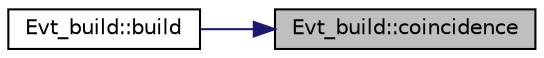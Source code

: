 digraph "Evt_build::coincidence"
{
 // LATEX_PDF_SIZE
  edge [fontname="Helvetica",fontsize="10",labelfontname="Helvetica",labelfontsize="10"];
  node [fontname="Helvetica",fontsize="10",shape=record];
  rankdir="RL";
  Node1 [label="Evt_build::coincidence",height=0.2,width=0.4,color="black", fillcolor="grey75", style="filled", fontcolor="black",tooltip=" "];
  Node1 -> Node2 [dir="back",color="midnightblue",fontsize="10",style="solid",fontname="Helvetica"];
  Node2 [label="Evt_build::build",height=0.2,width=0.4,color="black", fillcolor="white", style="filled",URL="$class_evt__build.html#a6f8c1faee57b04a905bc90e484cf4a16",tooltip=" "];
}
